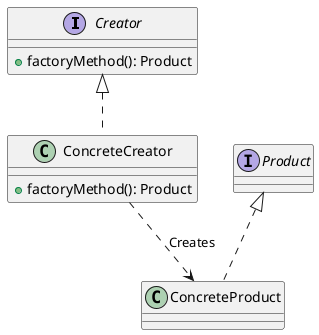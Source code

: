 @startuml
!define RECTANGLE class

interface "Creator" as Creator {
    +factoryMethod(): Product
}

class "ConcreteCreator" as ConcreteCreator {
    +factoryMethod(): Product
}

interface "Product" as Product {
}

class "ConcreteProduct" as ConcreteProduct {
}

Creator <|.. ConcreteCreator
Product <|.. ConcreteProduct
ConcreteCreator ..> ConcreteProduct : Creates

@enduml
